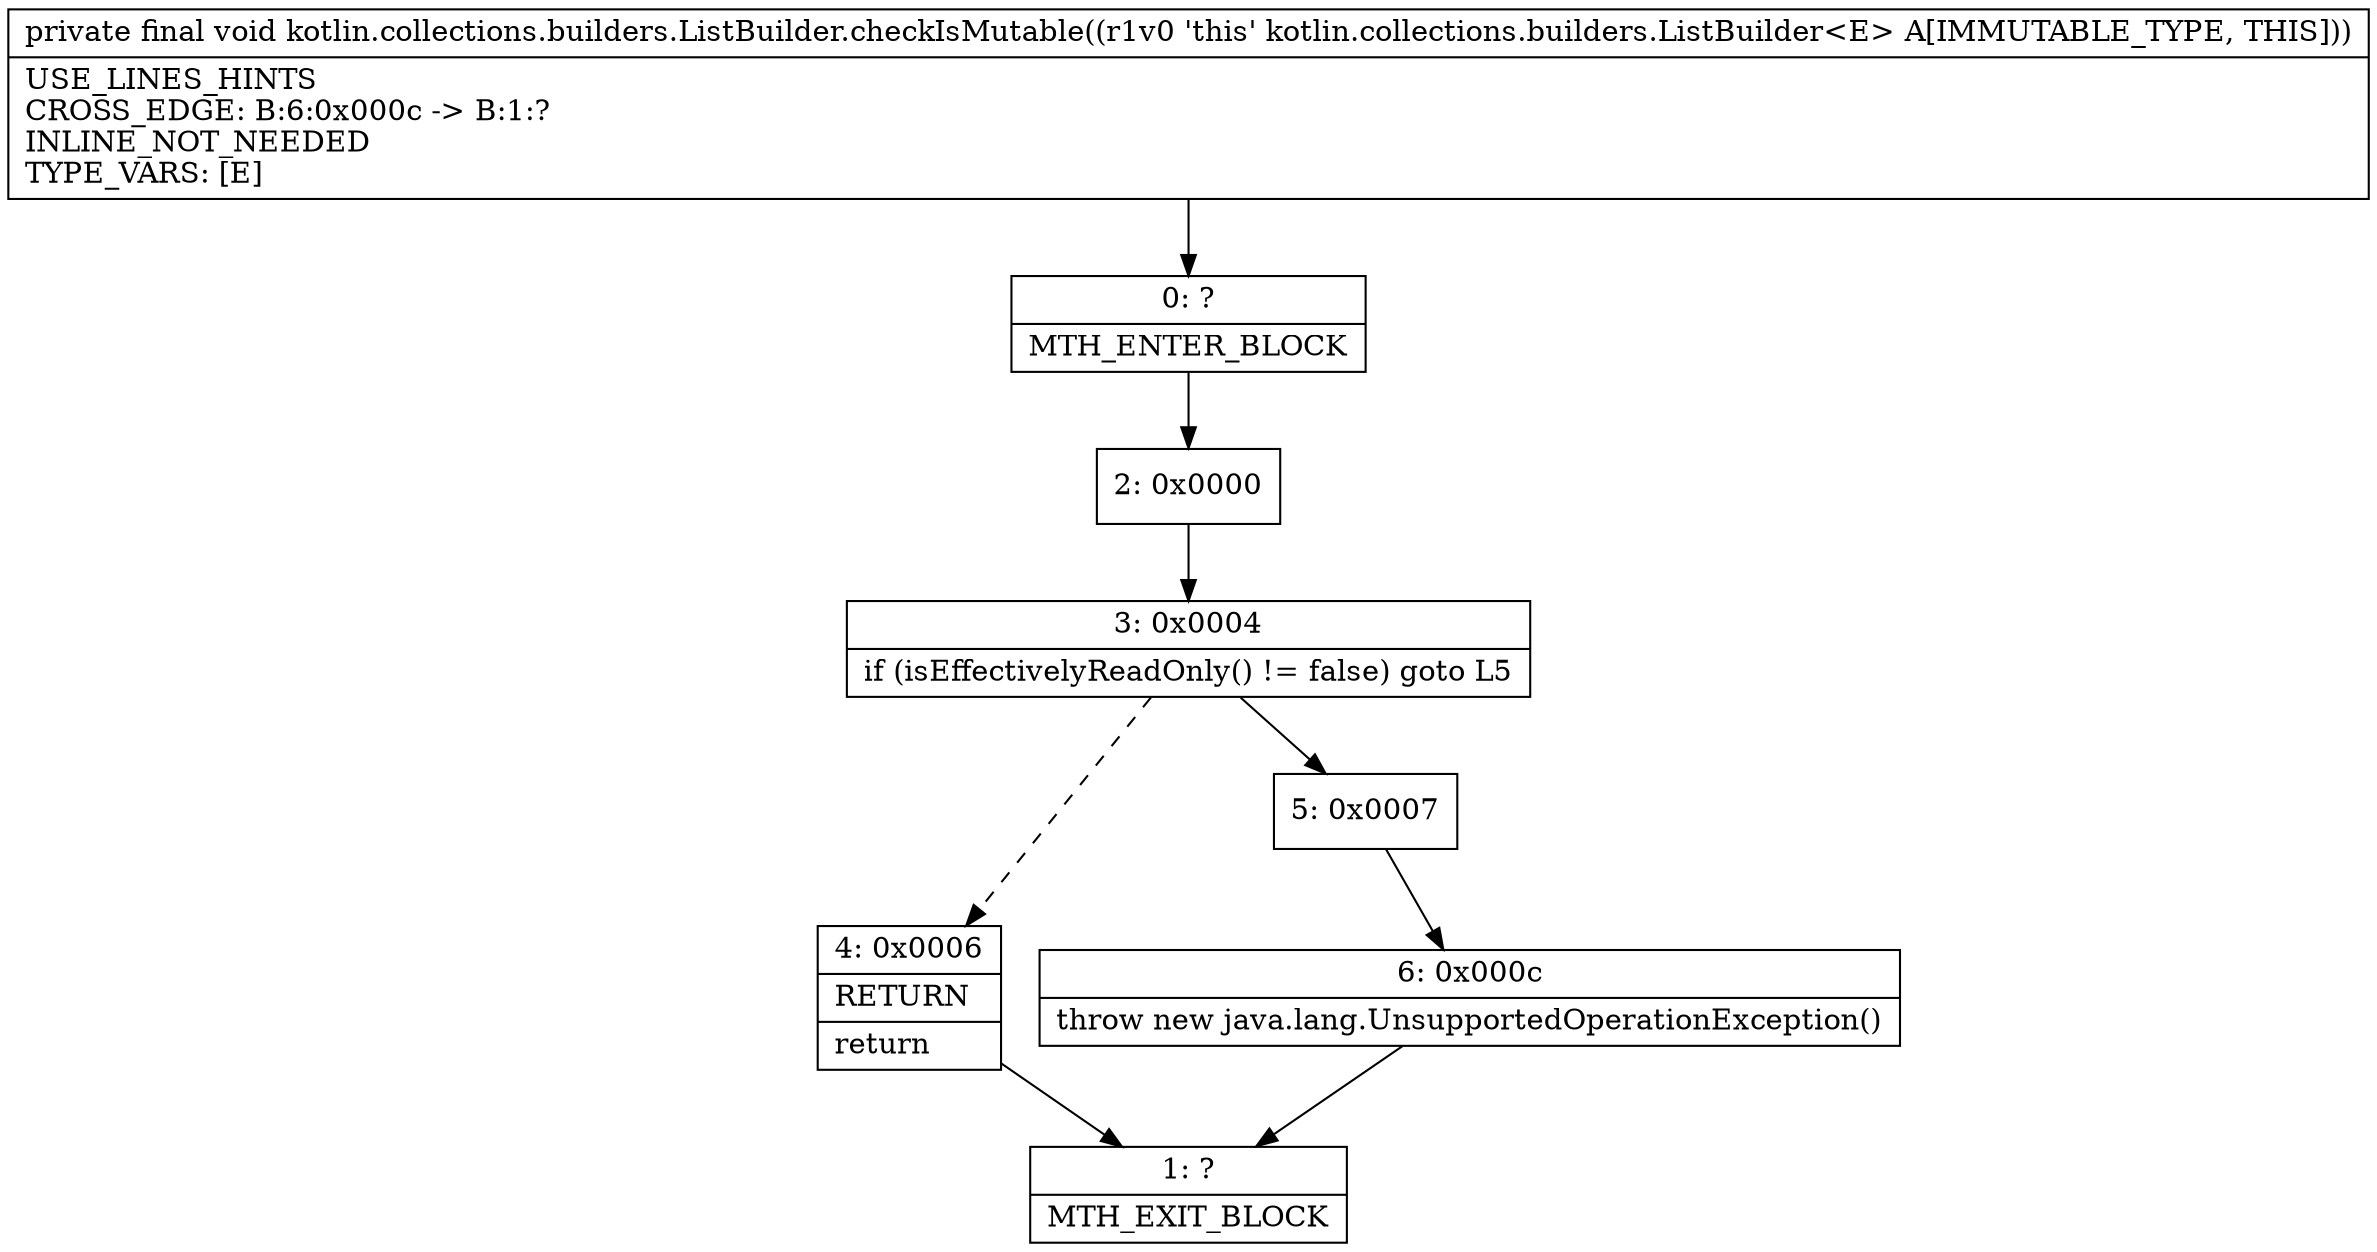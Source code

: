 digraph "CFG forkotlin.collections.builders.ListBuilder.checkIsMutable()V" {
Node_0 [shape=record,label="{0\:\ ?|MTH_ENTER_BLOCK\l}"];
Node_2 [shape=record,label="{2\:\ 0x0000}"];
Node_3 [shape=record,label="{3\:\ 0x0004|if (isEffectivelyReadOnly() != false) goto L5\l}"];
Node_4 [shape=record,label="{4\:\ 0x0006|RETURN\l|return\l}"];
Node_1 [shape=record,label="{1\:\ ?|MTH_EXIT_BLOCK\l}"];
Node_5 [shape=record,label="{5\:\ 0x0007}"];
Node_6 [shape=record,label="{6\:\ 0x000c|throw new java.lang.UnsupportedOperationException()\l}"];
MethodNode[shape=record,label="{private final void kotlin.collections.builders.ListBuilder.checkIsMutable((r1v0 'this' kotlin.collections.builders.ListBuilder\<E\> A[IMMUTABLE_TYPE, THIS]))  | USE_LINES_HINTS\lCROSS_EDGE: B:6:0x000c \-\> B:1:?\lINLINE_NOT_NEEDED\lTYPE_VARS: [E]\l}"];
MethodNode -> Node_0;Node_0 -> Node_2;
Node_2 -> Node_3;
Node_3 -> Node_4[style=dashed];
Node_3 -> Node_5;
Node_4 -> Node_1;
Node_5 -> Node_6;
Node_6 -> Node_1;
}

